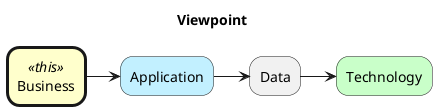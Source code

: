 @startuml

skinparam roundcorner 25

skinparam rectangle<<this>> {
	roundCorner 25
  BorderThickness 3
}

Title "Viewpoint"


sprite $bProcess jar:archimate/business-process
sprite $aService jar:archimate/application-service
sprite $bService jar:archimate/business-service
sprite $aComponent jar:archimate/application-component
sprite $tService jar:archimate/technology-service
sprite $tSystem jar:archimate/technology-system-software


rectangle "Business" as bus <<this >>#Business
rectangle "Application" as app #Application
rectangle "Data" as data 
rectangle "Technology" as tech #Technology 

bus -right-> app
app -right-> data
data -right-> tech

url of bus is [[business.html]]
url of app is [[application.html]]
url of data is [[content.html]]
url of tech is [[technical.html]]


@enduml